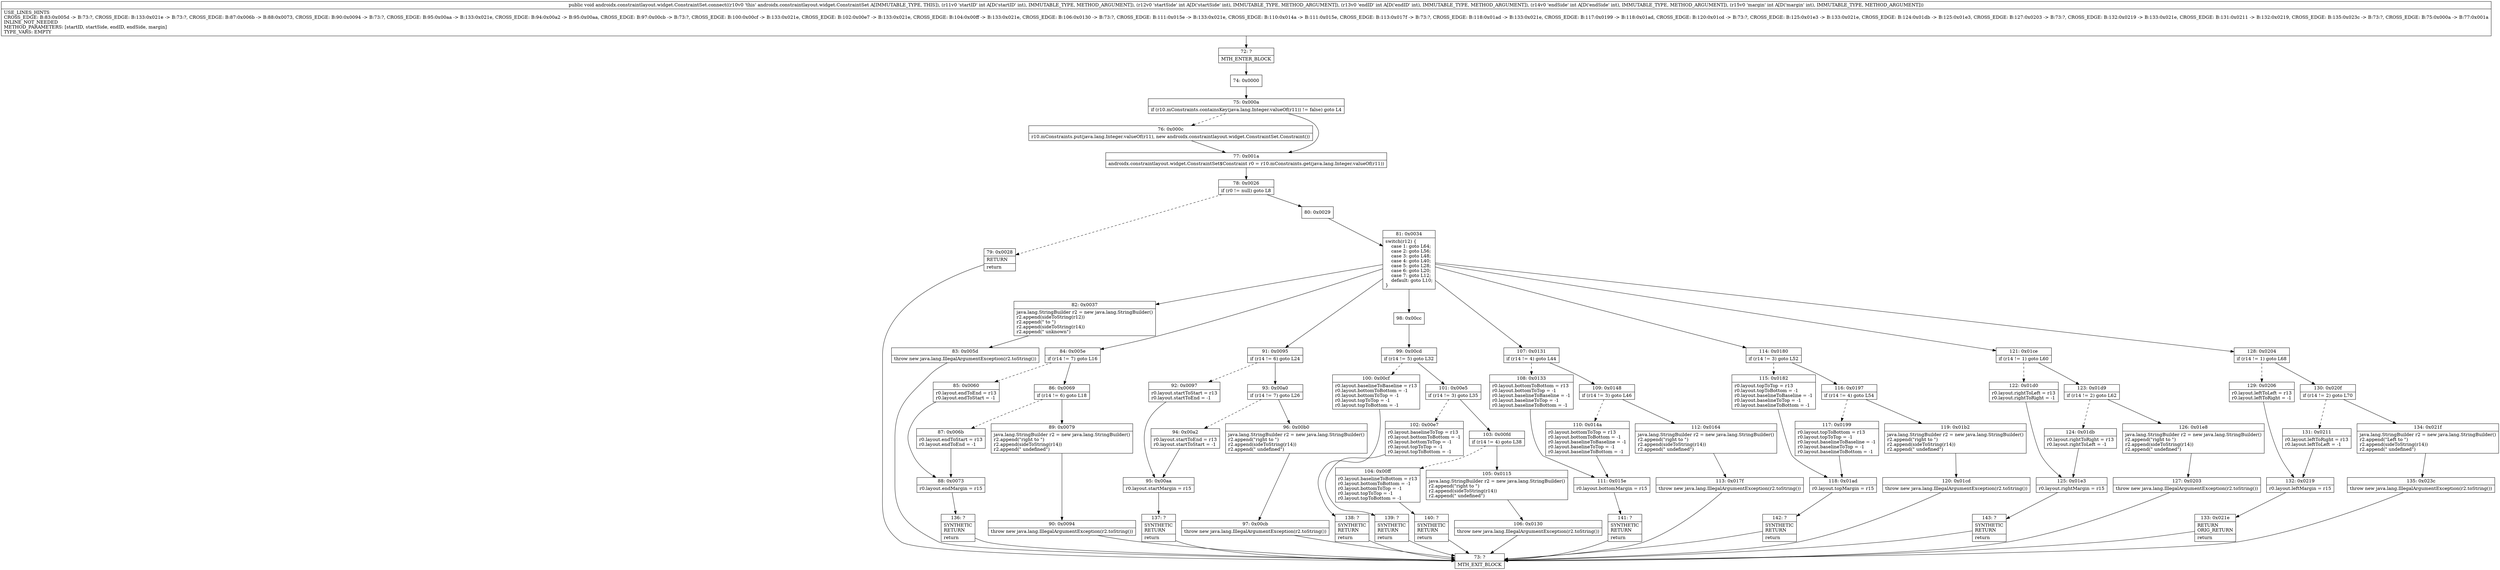 digraph "CFG forandroidx.constraintlayout.widget.ConstraintSet.connect(IIIII)V" {
Node_72 [shape=record,label="{72\:\ ?|MTH_ENTER_BLOCK\l}"];
Node_74 [shape=record,label="{74\:\ 0x0000}"];
Node_75 [shape=record,label="{75\:\ 0x000a|if (r10.mConstraints.containsKey(java.lang.Integer.valueOf(r11)) != false) goto L4\l}"];
Node_76 [shape=record,label="{76\:\ 0x000c|r10.mConstraints.put(java.lang.Integer.valueOf(r11), new androidx.constraintlayout.widget.ConstraintSet.Constraint())\l}"];
Node_77 [shape=record,label="{77\:\ 0x001a|androidx.constraintlayout.widget.ConstraintSet$Constraint r0 = r10.mConstraints.get(java.lang.Integer.valueOf(r11))\l}"];
Node_78 [shape=record,label="{78\:\ 0x0026|if (r0 != null) goto L8\l}"];
Node_79 [shape=record,label="{79\:\ 0x0028|RETURN\l|return\l}"];
Node_73 [shape=record,label="{73\:\ ?|MTH_EXIT_BLOCK\l}"];
Node_80 [shape=record,label="{80\:\ 0x0029}"];
Node_81 [shape=record,label="{81\:\ 0x0034|switch(r12) \{\l    case 1: goto L64;\l    case 2: goto L56;\l    case 3: goto L48;\l    case 4: goto L40;\l    case 5: goto L28;\l    case 6: goto L20;\l    case 7: goto L12;\l    default: goto L10;\l\}\l}"];
Node_82 [shape=record,label="{82\:\ 0x0037|java.lang.StringBuilder r2 = new java.lang.StringBuilder()\lr2.append(sideToString(r12))\lr2.append(\" to \")\lr2.append(sideToString(r14))\lr2.append(\" unknown\")\l}"];
Node_83 [shape=record,label="{83\:\ 0x005d|throw new java.lang.IllegalArgumentException(r2.toString())\l}"];
Node_84 [shape=record,label="{84\:\ 0x005e|if (r14 != 7) goto L16\l}"];
Node_85 [shape=record,label="{85\:\ 0x0060|r0.layout.endToEnd = r13\lr0.layout.endToStart = \-1\l}"];
Node_88 [shape=record,label="{88\:\ 0x0073|r0.layout.endMargin = r15\l}"];
Node_136 [shape=record,label="{136\:\ ?|SYNTHETIC\lRETURN\l|return\l}"];
Node_86 [shape=record,label="{86\:\ 0x0069|if (r14 != 6) goto L18\l}"];
Node_87 [shape=record,label="{87\:\ 0x006b|r0.layout.endToStart = r13\lr0.layout.endToEnd = \-1\l}"];
Node_89 [shape=record,label="{89\:\ 0x0079|java.lang.StringBuilder r2 = new java.lang.StringBuilder()\lr2.append(\"right to \")\lr2.append(sideToString(r14))\lr2.append(\" undefined\")\l}"];
Node_90 [shape=record,label="{90\:\ 0x0094|throw new java.lang.IllegalArgumentException(r2.toString())\l}"];
Node_91 [shape=record,label="{91\:\ 0x0095|if (r14 != 6) goto L24\l}"];
Node_92 [shape=record,label="{92\:\ 0x0097|r0.layout.startToStart = r13\lr0.layout.startToEnd = \-1\l}"];
Node_95 [shape=record,label="{95\:\ 0x00aa|r0.layout.startMargin = r15\l}"];
Node_137 [shape=record,label="{137\:\ ?|SYNTHETIC\lRETURN\l|return\l}"];
Node_93 [shape=record,label="{93\:\ 0x00a0|if (r14 != 7) goto L26\l}"];
Node_94 [shape=record,label="{94\:\ 0x00a2|r0.layout.startToEnd = r13\lr0.layout.startToStart = \-1\l}"];
Node_96 [shape=record,label="{96\:\ 0x00b0|java.lang.StringBuilder r2 = new java.lang.StringBuilder()\lr2.append(\"right to \")\lr2.append(sideToString(r14))\lr2.append(\" undefined\")\l}"];
Node_97 [shape=record,label="{97\:\ 0x00cb|throw new java.lang.IllegalArgumentException(r2.toString())\l}"];
Node_98 [shape=record,label="{98\:\ 0x00cc}"];
Node_99 [shape=record,label="{99\:\ 0x00cd|if (r14 != 5) goto L32\l}"];
Node_100 [shape=record,label="{100\:\ 0x00cf|r0.layout.baselineToBaseline = r13\lr0.layout.bottomToBottom = \-1\lr0.layout.bottomToTop = \-1\lr0.layout.topToTop = \-1\lr0.layout.topToBottom = \-1\l}"];
Node_138 [shape=record,label="{138\:\ ?|SYNTHETIC\lRETURN\l|return\l}"];
Node_101 [shape=record,label="{101\:\ 0x00e5|if (r14 != 3) goto L35\l}"];
Node_102 [shape=record,label="{102\:\ 0x00e7|r0.layout.baselineToTop = r13\lr0.layout.bottomToBottom = \-1\lr0.layout.bottomToTop = \-1\lr0.layout.topToTop = \-1\lr0.layout.topToBottom = \-1\l}"];
Node_139 [shape=record,label="{139\:\ ?|SYNTHETIC\lRETURN\l|return\l}"];
Node_103 [shape=record,label="{103\:\ 0x00fd|if (r14 != 4) goto L38\l}"];
Node_104 [shape=record,label="{104\:\ 0x00ff|r0.layout.baselineToBottom = r13\lr0.layout.bottomToBottom = \-1\lr0.layout.bottomToTop = \-1\lr0.layout.topToTop = \-1\lr0.layout.topToBottom = \-1\l}"];
Node_140 [shape=record,label="{140\:\ ?|SYNTHETIC\lRETURN\l|return\l}"];
Node_105 [shape=record,label="{105\:\ 0x0115|java.lang.StringBuilder r2 = new java.lang.StringBuilder()\lr2.append(\"right to \")\lr2.append(sideToString(r14))\lr2.append(\" undefined\")\l}"];
Node_106 [shape=record,label="{106\:\ 0x0130|throw new java.lang.IllegalArgumentException(r2.toString())\l}"];
Node_107 [shape=record,label="{107\:\ 0x0131|if (r14 != 4) goto L44\l}"];
Node_108 [shape=record,label="{108\:\ 0x0133|r0.layout.bottomToBottom = r13\lr0.layout.bottomToTop = \-1\lr0.layout.baselineToBaseline = \-1\lr0.layout.baselineToTop = \-1\lr0.layout.baselineToBottom = \-1\l}"];
Node_111 [shape=record,label="{111\:\ 0x015e|r0.layout.bottomMargin = r15\l}"];
Node_141 [shape=record,label="{141\:\ ?|SYNTHETIC\lRETURN\l|return\l}"];
Node_109 [shape=record,label="{109\:\ 0x0148|if (r14 != 3) goto L46\l}"];
Node_110 [shape=record,label="{110\:\ 0x014a|r0.layout.bottomToTop = r13\lr0.layout.bottomToBottom = \-1\lr0.layout.baselineToBaseline = \-1\lr0.layout.baselineToTop = \-1\lr0.layout.baselineToBottom = \-1\l}"];
Node_112 [shape=record,label="{112\:\ 0x0164|java.lang.StringBuilder r2 = new java.lang.StringBuilder()\lr2.append(\"right to \")\lr2.append(sideToString(r14))\lr2.append(\" undefined\")\l}"];
Node_113 [shape=record,label="{113\:\ 0x017f|throw new java.lang.IllegalArgumentException(r2.toString())\l}"];
Node_114 [shape=record,label="{114\:\ 0x0180|if (r14 != 3) goto L52\l}"];
Node_115 [shape=record,label="{115\:\ 0x0182|r0.layout.topToTop = r13\lr0.layout.topToBottom = \-1\lr0.layout.baselineToBaseline = \-1\lr0.layout.baselineToTop = \-1\lr0.layout.baselineToBottom = \-1\l}"];
Node_118 [shape=record,label="{118\:\ 0x01ad|r0.layout.topMargin = r15\l}"];
Node_142 [shape=record,label="{142\:\ ?|SYNTHETIC\lRETURN\l|return\l}"];
Node_116 [shape=record,label="{116\:\ 0x0197|if (r14 != 4) goto L54\l}"];
Node_117 [shape=record,label="{117\:\ 0x0199|r0.layout.topToBottom = r13\lr0.layout.topToTop = \-1\lr0.layout.baselineToBaseline = \-1\lr0.layout.baselineToTop = \-1\lr0.layout.baselineToBottom = \-1\l}"];
Node_119 [shape=record,label="{119\:\ 0x01b2|java.lang.StringBuilder r2 = new java.lang.StringBuilder()\lr2.append(\"right to \")\lr2.append(sideToString(r14))\lr2.append(\" undefined\")\l}"];
Node_120 [shape=record,label="{120\:\ 0x01cd|throw new java.lang.IllegalArgumentException(r2.toString())\l}"];
Node_121 [shape=record,label="{121\:\ 0x01ce|if (r14 != 1) goto L60\l}"];
Node_122 [shape=record,label="{122\:\ 0x01d0|r0.layout.rightToLeft = r13\lr0.layout.rightToRight = \-1\l}"];
Node_125 [shape=record,label="{125\:\ 0x01e3|r0.layout.rightMargin = r15\l}"];
Node_143 [shape=record,label="{143\:\ ?|SYNTHETIC\lRETURN\l|return\l}"];
Node_123 [shape=record,label="{123\:\ 0x01d9|if (r14 != 2) goto L62\l}"];
Node_124 [shape=record,label="{124\:\ 0x01db|r0.layout.rightToRight = r13\lr0.layout.rightToLeft = \-1\l}"];
Node_126 [shape=record,label="{126\:\ 0x01e8|java.lang.StringBuilder r2 = new java.lang.StringBuilder()\lr2.append(\"right to \")\lr2.append(sideToString(r14))\lr2.append(\" undefined\")\l}"];
Node_127 [shape=record,label="{127\:\ 0x0203|throw new java.lang.IllegalArgumentException(r2.toString())\l}"];
Node_128 [shape=record,label="{128\:\ 0x0204|if (r14 != 1) goto L68\l}"];
Node_129 [shape=record,label="{129\:\ 0x0206|r0.layout.leftToLeft = r13\lr0.layout.leftToRight = \-1\l}"];
Node_132 [shape=record,label="{132\:\ 0x0219|r0.layout.leftMargin = r15\l}"];
Node_133 [shape=record,label="{133\:\ 0x021e|RETURN\lORIG_RETURN\l|return\l}"];
Node_130 [shape=record,label="{130\:\ 0x020f|if (r14 != 2) goto L70\l}"];
Node_131 [shape=record,label="{131\:\ 0x0211|r0.layout.leftToRight = r13\lr0.layout.leftToLeft = \-1\l}"];
Node_134 [shape=record,label="{134\:\ 0x021f|java.lang.StringBuilder r2 = new java.lang.StringBuilder()\lr2.append(\"Left to \")\lr2.append(sideToString(r14))\lr2.append(\" undefined\")\l}"];
Node_135 [shape=record,label="{135\:\ 0x023c|throw new java.lang.IllegalArgumentException(r2.toString())\l}"];
MethodNode[shape=record,label="{public void androidx.constraintlayout.widget.ConstraintSet.connect((r10v0 'this' androidx.constraintlayout.widget.ConstraintSet A[IMMUTABLE_TYPE, THIS]), (r11v0 'startID' int A[D('startID' int), IMMUTABLE_TYPE, METHOD_ARGUMENT]), (r12v0 'startSide' int A[D('startSide' int), IMMUTABLE_TYPE, METHOD_ARGUMENT]), (r13v0 'endID' int A[D('endID' int), IMMUTABLE_TYPE, METHOD_ARGUMENT]), (r14v0 'endSide' int A[D('endSide' int), IMMUTABLE_TYPE, METHOD_ARGUMENT]), (r15v0 'margin' int A[D('margin' int), IMMUTABLE_TYPE, METHOD_ARGUMENT]))  | USE_LINES_HINTS\lCROSS_EDGE: B:83:0x005d \-\> B:73:?, CROSS_EDGE: B:133:0x021e \-\> B:73:?, CROSS_EDGE: B:87:0x006b \-\> B:88:0x0073, CROSS_EDGE: B:90:0x0094 \-\> B:73:?, CROSS_EDGE: B:95:0x00aa \-\> B:133:0x021e, CROSS_EDGE: B:94:0x00a2 \-\> B:95:0x00aa, CROSS_EDGE: B:97:0x00cb \-\> B:73:?, CROSS_EDGE: B:100:0x00cf \-\> B:133:0x021e, CROSS_EDGE: B:102:0x00e7 \-\> B:133:0x021e, CROSS_EDGE: B:104:0x00ff \-\> B:133:0x021e, CROSS_EDGE: B:106:0x0130 \-\> B:73:?, CROSS_EDGE: B:111:0x015e \-\> B:133:0x021e, CROSS_EDGE: B:110:0x014a \-\> B:111:0x015e, CROSS_EDGE: B:113:0x017f \-\> B:73:?, CROSS_EDGE: B:118:0x01ad \-\> B:133:0x021e, CROSS_EDGE: B:117:0x0199 \-\> B:118:0x01ad, CROSS_EDGE: B:120:0x01cd \-\> B:73:?, CROSS_EDGE: B:125:0x01e3 \-\> B:133:0x021e, CROSS_EDGE: B:124:0x01db \-\> B:125:0x01e3, CROSS_EDGE: B:127:0x0203 \-\> B:73:?, CROSS_EDGE: B:132:0x0219 \-\> B:133:0x021e, CROSS_EDGE: B:131:0x0211 \-\> B:132:0x0219, CROSS_EDGE: B:135:0x023c \-\> B:73:?, CROSS_EDGE: B:75:0x000a \-\> B:77:0x001a\lINLINE_NOT_NEEDED\lMETHOD_PARAMETERS: [startID, startSide, endID, endSide, margin]\lTYPE_VARS: EMPTY\l}"];
MethodNode -> Node_72;Node_72 -> Node_74;
Node_74 -> Node_75;
Node_75 -> Node_76[style=dashed];
Node_75 -> Node_77;
Node_76 -> Node_77;
Node_77 -> Node_78;
Node_78 -> Node_79[style=dashed];
Node_78 -> Node_80;
Node_79 -> Node_73;
Node_80 -> Node_81;
Node_81 -> Node_82;
Node_81 -> Node_84;
Node_81 -> Node_91;
Node_81 -> Node_98;
Node_81 -> Node_107;
Node_81 -> Node_114;
Node_81 -> Node_121;
Node_81 -> Node_128;
Node_82 -> Node_83;
Node_83 -> Node_73;
Node_84 -> Node_85[style=dashed];
Node_84 -> Node_86;
Node_85 -> Node_88;
Node_88 -> Node_136;
Node_136 -> Node_73;
Node_86 -> Node_87[style=dashed];
Node_86 -> Node_89;
Node_87 -> Node_88;
Node_89 -> Node_90;
Node_90 -> Node_73;
Node_91 -> Node_92[style=dashed];
Node_91 -> Node_93;
Node_92 -> Node_95;
Node_95 -> Node_137;
Node_137 -> Node_73;
Node_93 -> Node_94[style=dashed];
Node_93 -> Node_96;
Node_94 -> Node_95;
Node_96 -> Node_97;
Node_97 -> Node_73;
Node_98 -> Node_99;
Node_99 -> Node_100[style=dashed];
Node_99 -> Node_101;
Node_100 -> Node_138;
Node_138 -> Node_73;
Node_101 -> Node_102[style=dashed];
Node_101 -> Node_103;
Node_102 -> Node_139;
Node_139 -> Node_73;
Node_103 -> Node_104[style=dashed];
Node_103 -> Node_105;
Node_104 -> Node_140;
Node_140 -> Node_73;
Node_105 -> Node_106;
Node_106 -> Node_73;
Node_107 -> Node_108[style=dashed];
Node_107 -> Node_109;
Node_108 -> Node_111;
Node_111 -> Node_141;
Node_141 -> Node_73;
Node_109 -> Node_110[style=dashed];
Node_109 -> Node_112;
Node_110 -> Node_111;
Node_112 -> Node_113;
Node_113 -> Node_73;
Node_114 -> Node_115[style=dashed];
Node_114 -> Node_116;
Node_115 -> Node_118;
Node_118 -> Node_142;
Node_142 -> Node_73;
Node_116 -> Node_117[style=dashed];
Node_116 -> Node_119;
Node_117 -> Node_118;
Node_119 -> Node_120;
Node_120 -> Node_73;
Node_121 -> Node_122[style=dashed];
Node_121 -> Node_123;
Node_122 -> Node_125;
Node_125 -> Node_143;
Node_143 -> Node_73;
Node_123 -> Node_124[style=dashed];
Node_123 -> Node_126;
Node_124 -> Node_125;
Node_126 -> Node_127;
Node_127 -> Node_73;
Node_128 -> Node_129[style=dashed];
Node_128 -> Node_130;
Node_129 -> Node_132;
Node_132 -> Node_133;
Node_133 -> Node_73;
Node_130 -> Node_131[style=dashed];
Node_130 -> Node_134;
Node_131 -> Node_132;
Node_134 -> Node_135;
Node_135 -> Node_73;
}

